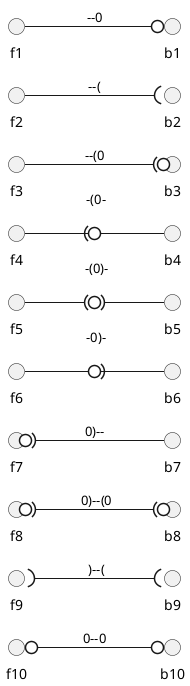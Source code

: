 @startuml
left to right direction
skinparam nodesep 5
f10 0--0   b10 : "" 0--0 ""
f9  )--(   b9  : "" )--(""
f8  0)--(0 b8  : "" 0)--(0""
f7  0)--   b7  : "" 0)-- ""
f6  -0)-   b6  : "" -0)-\n ""
f5  -(0)-  b5  : "" -(0)-\n""
f4  -(0-   b4  : "" -(0-\n ""
f3  --(0   b3  : "" --(0 ""
f2  --(    b2  : "" --( ""
f1  --0    b1  : "" --0 ""
@enduml
